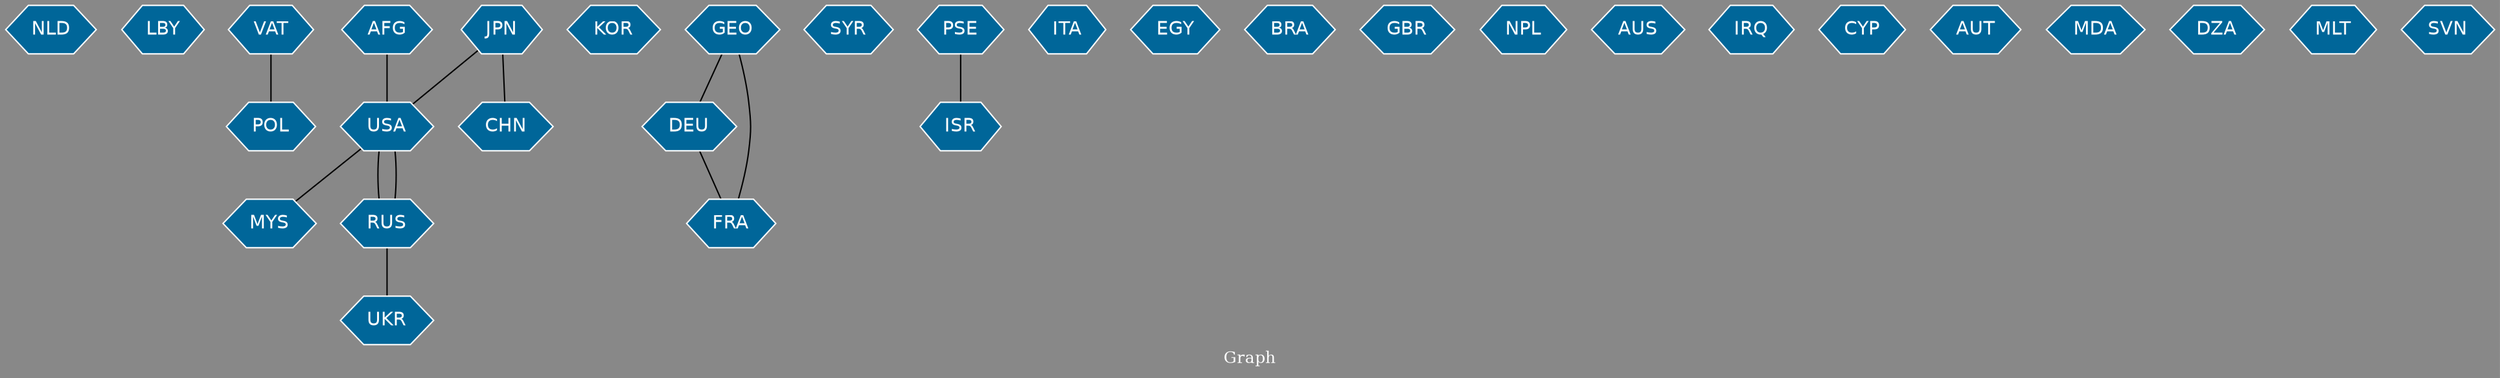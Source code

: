 // Countries together in item graph
graph {
	graph [bgcolor="#888888" fontcolor=white fontsize=12 label="Graph" outputorder=edgesfirst overlap=prism]
	node [color=white fillcolor="#006699" fontcolor=white fontname=Helvetica shape=hexagon style=filled]
	edge [arrowhead=open color=black fontcolor=white fontname=Courier fontsize=12]
		NLD [label=NLD]
		LBY [label=LBY]
		VAT [label=VAT]
		POL [label=POL]
		USA [label=USA]
		MYS [label=MYS]
		KOR [label=KOR]
		GEO [label=GEO]
		DEU [label=DEU]
		FRA [label=FRA]
		RUS [label=RUS]
		UKR [label=UKR]
		SYR [label=SYR]
		CHN [label=CHN]
		ISR [label=ISR]
		ITA [label=ITA]
		JPN [label=JPN]
		PSE [label=PSE]
		EGY [label=EGY]
		BRA [label=BRA]
		AFG [label=AFG]
		GBR [label=GBR]
		NPL [label=NPL]
		AUS [label=AUS]
		IRQ [label=IRQ]
		CYP [label=CYP]
		AUT [label=AUT]
		MDA [label=MDA]
		DZA [label=DZA]
		MLT [label=MLT]
		SVN [label=SVN]
			JPN -- CHN [weight=1]
			DEU -- FRA [weight=1]
			GEO -- FRA [weight=1]
			JPN -- USA [weight=1]
			USA -- MYS [weight=1]
			RUS -- USA [weight=2]
			RUS -- UKR [weight=1]
			USA -- RUS [weight=2]
			PSE -- ISR [weight=1]
			GEO -- DEU [weight=1]
			VAT -- POL [weight=1]
			AFG -- USA [weight=1]
}
